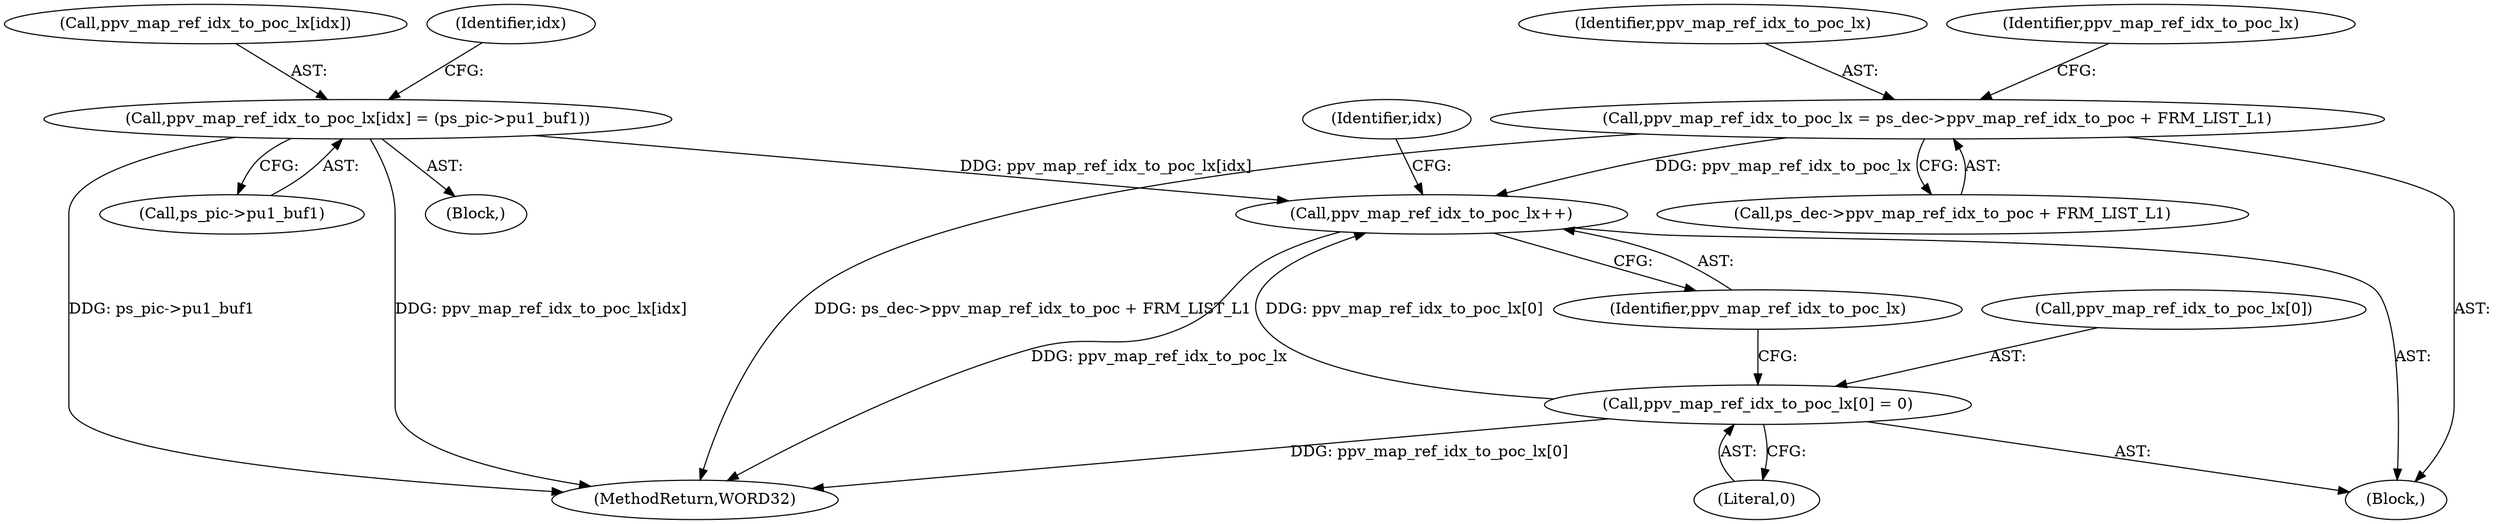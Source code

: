digraph "0_Android_943323f1d9d3dd5c2634deb26cbe72343ca6b3db_0@pointer" {
"1000540" [label="(Call,ppv_map_ref_idx_to_poc_lx++)"];
"1000521" [label="(Call,ppv_map_ref_idx_to_poc_lx[idx] = (ps_pic->pu1_buf1))"];
"1000535" [label="(Call,ppv_map_ref_idx_to_poc_lx[0] = 0)"];
"1000528" [label="(Call,ppv_map_ref_idx_to_poc_lx = ps_dec->ppv_map_ref_idx_to_poc + FRM_LIST_L1)"];
"1001224" [label="(MethodReturn,WORD32)"];
"1000529" [label="(Identifier,ppv_map_ref_idx_to_poc_lx)"];
"1000536" [label="(Call,ppv_map_ref_idx_to_poc_lx[0])"];
"1000535" [label="(Call,ppv_map_ref_idx_to_poc_lx[0] = 0)"];
"1000537" [label="(Identifier,ppv_map_ref_idx_to_poc_lx)"];
"1000539" [label="(Literal,0)"];
"1000522" [label="(Call,ppv_map_ref_idx_to_poc_lx[idx])"];
"1000478" [label="(Block,)"];
"1000511" [label="(Block,)"];
"1000521" [label="(Call,ppv_map_ref_idx_to_poc_lx[idx] = (ps_pic->pu1_buf1))"];
"1000528" [label="(Call,ppv_map_ref_idx_to_poc_lx = ps_dec->ppv_map_ref_idx_to_poc + FRM_LIST_L1)"];
"1000530" [label="(Call,ps_dec->ppv_map_ref_idx_to_poc + FRM_LIST_L1)"];
"1000541" [label="(Identifier,ppv_map_ref_idx_to_poc_lx)"];
"1000525" [label="(Call,ps_pic->pu1_buf1)"];
"1000544" [label="(Identifier,idx)"];
"1000510" [label="(Identifier,idx)"];
"1000540" [label="(Call,ppv_map_ref_idx_to_poc_lx++)"];
"1000540" -> "1000478"  [label="AST: "];
"1000540" -> "1000541"  [label="CFG: "];
"1000541" -> "1000540"  [label="AST: "];
"1000544" -> "1000540"  [label="CFG: "];
"1000540" -> "1001224"  [label="DDG: ppv_map_ref_idx_to_poc_lx"];
"1000521" -> "1000540"  [label="DDG: ppv_map_ref_idx_to_poc_lx[idx]"];
"1000535" -> "1000540"  [label="DDG: ppv_map_ref_idx_to_poc_lx[0]"];
"1000528" -> "1000540"  [label="DDG: ppv_map_ref_idx_to_poc_lx"];
"1000521" -> "1000511"  [label="AST: "];
"1000521" -> "1000525"  [label="CFG: "];
"1000522" -> "1000521"  [label="AST: "];
"1000525" -> "1000521"  [label="AST: "];
"1000510" -> "1000521"  [label="CFG: "];
"1000521" -> "1001224"  [label="DDG: ps_pic->pu1_buf1"];
"1000521" -> "1001224"  [label="DDG: ppv_map_ref_idx_to_poc_lx[idx]"];
"1000535" -> "1000478"  [label="AST: "];
"1000535" -> "1000539"  [label="CFG: "];
"1000536" -> "1000535"  [label="AST: "];
"1000539" -> "1000535"  [label="AST: "];
"1000541" -> "1000535"  [label="CFG: "];
"1000535" -> "1001224"  [label="DDG: ppv_map_ref_idx_to_poc_lx[0]"];
"1000528" -> "1000478"  [label="AST: "];
"1000528" -> "1000530"  [label="CFG: "];
"1000529" -> "1000528"  [label="AST: "];
"1000530" -> "1000528"  [label="AST: "];
"1000537" -> "1000528"  [label="CFG: "];
"1000528" -> "1001224"  [label="DDG: ps_dec->ppv_map_ref_idx_to_poc + FRM_LIST_L1"];
}
